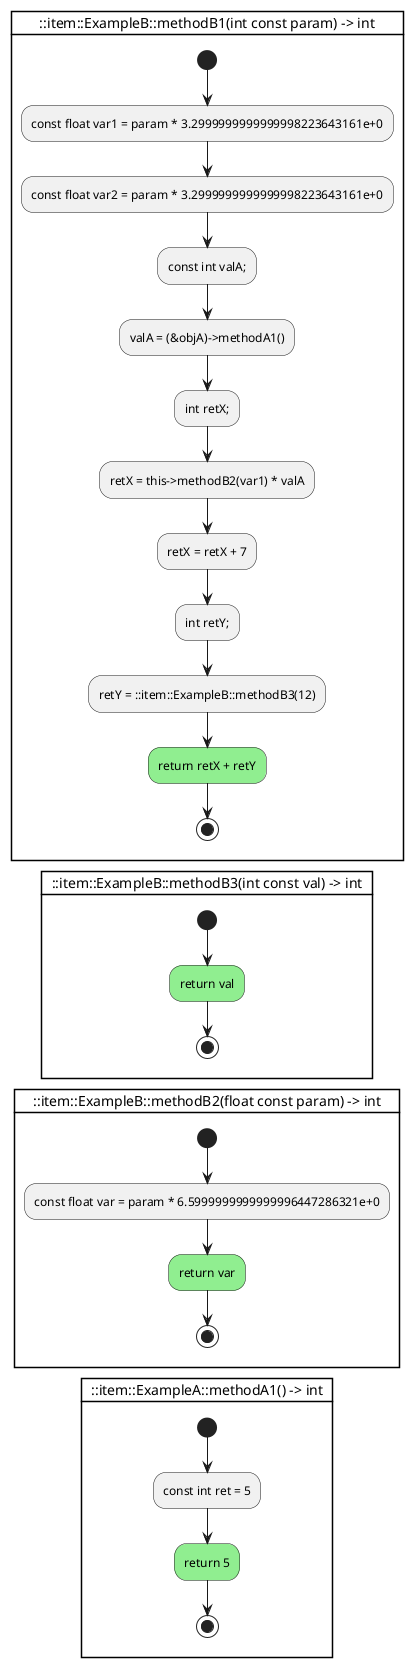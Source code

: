 @startuml

card "::item::ExampleB::methodB1(int const param) -> int" {
    start
    :const float var1 = param * 3.2999999999999998223643161e+0;
    :const float var2 = param * 3.2999999999999998223643161e+0;
    :const int valA;;
    :valA = (&objA)->methodA1();
    :int retX;;
    :retX = this->methodB2(var1) * valA;
    :retX = retX + 7;
    :int retY;;
    :retY = ::item::ExampleB::methodB3(12);
    #lightgreen:return retX + retY;
    stop
}

card "::item::ExampleB::methodB3(int const val) -> int" {
    start
    #lightgreen:return val;
    stop
}

card "::item::ExampleB::methodB2(float const param) -> int" {
    start
    :const float var = param * 6.5999999999999996447286321e+0;
    #lightgreen:return var;
    stop
}

card "::item::ExampleA::methodA1() -> int" {
    start
    :const int ret = 5;
    #lightgreen:return 5;
    stop
}


@enduml
